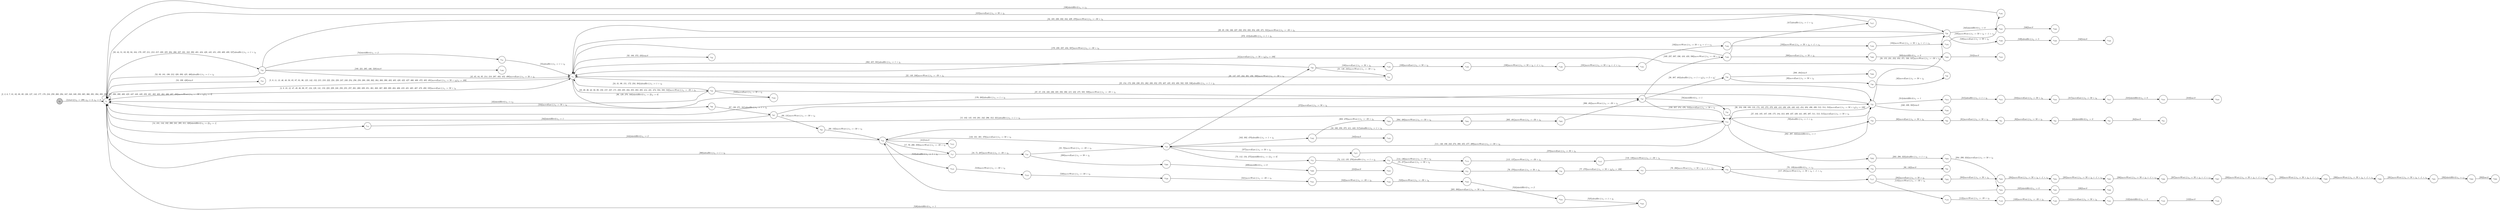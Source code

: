 digraph EFSM{
  graph [rankdir="LR", fontname="Latin Modern Math"];
  node [color="black", fillcolor="white", shape="circle", style="filled", fontname="Latin Modern Math"];
  edge [fontname="Latin Modern Math"];

  s0[fillcolor="gray", label=<s<sub>0</sub>>];
  s1[label=<s<sub>1</sub>>];
  s4[label=<s<sub>4</sub>>];
  s14[label=<s<sub>14</sub>>];
  s15[label=<s<sub>15</sub>>];
  s16[label=<s<sub>16</sub>>];
  s17[label=<s<sub>17</sub>>];
  s18[label=<s<sub>18</sub>>];
  s19[label=<s<sub>19</sub>>];
  s20[label=<s<sub>20</sub>>];
  s21[label=<s<sub>21</sub>>];
  s23[label=<s<sub>23</sub>>];
  s25[label=<s<sub>25</sub>>];
  s28[label=<s<sub>28</sub>>];
  s32[label=<s<sub>32</sub>>];
  s33[label=<s<sub>33</sub>>];
  s37[label=<s<sub>37</sub>>];
  s38[label=<s<sub>38</sub>>];
  s39[label=<s<sub>39</sub>>];
  s40[label=<s<sub>40</sub>>];
  s53[label=<s<sub>53</sub>>];
  s54[label=<s<sub>54</sub>>];
  s58[label=<s<sub>58</sub>>];
  s59[label=<s<sub>59</sub>>];
  s60[label=<s<sub>60</sub>>];
  s61[label=<s<sub>61</sub>>];
  s62[label=<s<sub>62</sub>>];
  s63[label=<s<sub>63</sub>>];
  s64[label=<s<sub>64</sub>>];
  s66[label=<s<sub>66</sub>>];
  s67[label=<s<sub>67</sub>>];
  s68[label=<s<sub>68</sub>>];
  s73[label=<s<sub>73</sub>>];
  s74[label=<s<sub>74</sub>>];
  s75[label=<s<sub>75</sub>>];
  s76[label=<s<sub>76</sub>>];
  s77[label=<s<sub>77</sub>>];
  s78[label=<s<sub>78</sub>>];
  s79[label=<s<sub>79</sub>>];
  s80[label=<s<sub>80</sub>>];
  s114[label=<s<sub>114</sub>>];
  s115[label=<s<sub>115</sub>>];
  s117[label=<s<sub>117</sub>>];
  s118[label=<s<sub>118</sub>>];
  s119[label=<s<sub>119</sub>>];
  s120[label=<s<sub>120</sub>>];
  s121[label=<s<sub>121</sub>>];
  s122[label=<s<sub>122</sub>>];
  s123[label=<s<sub>123</sub>>];
  s162[label=<s<sub>162</sub>>];
  s163[label=<s<sub>163</sub>>];
  s169[label=<s<sub>169</sub>>];
  s180[label=<s<sub>180</sub>>];
  s188[label=<s<sub>188</sub>>];
  s189[label=<s<sub>189</sub>>];
  s190[label=<s<sub>190</sub>>];
  s191[label=<s<sub>191</sub>>];
  s192[label=<s<sub>192</sub>>];
  s193[label=<s<sub>193</sub>>];
  s194[label=<s<sub>194</sub>>];
  s195[label=<s<sub>195</sub>>];
  s202[label=<s<sub>202</sub>>];
  s203[label=<s<sub>203</sub>>];
  s204[label=<s<sub>204</sub>>];
  s208[label=<s<sub>208</sub>>];
  s209[label=<s<sub>209</sub>>];
  s210[label=<s<sub>210</sub>>];
  s240[label=<s<sub>240</sub>>];
  s282[label=<s<sub>282</sub>>];
  s283[label=<s<sub>283</sub>>];
  s284[label=<s<sub>284</sub>>];
  s285[label=<s<sub>285</sub>>];
  s286[label=<s<sub>286</sub>>];
  s287[label=<s<sub>287</sub>>];
  s288[label=<s<sub>288</sub>>];
  s289[label=<s<sub>289</sub>>];
  s290[label=<s<sub>290</sub>>];
  s291[label=<s<sub>291</sub>>];
  s292[label=<s<sub>292</sub>>];
  s293[label=<s<sub>293</sub>>];
  s303[label=<s<sub>303</sub>>];
  s304[label=<s<sub>304</sub>>];
  s305[label=<s<sub>305</sub>>];
  s308[label=<s<sub>308</sub>>];
  s309[label=<s<sub>309</sub>>];
  s310[label=<s<sub>310</sub>>];
  s314[label=<s<sub>314</sub>>];
  s315[label=<s<sub>315</sub>>];
  s316[label=<s<sub>316</sub>>];
  s317[label=<s<sub>317</sub>>];
  s318[label=<s<sub>318</sub>>];
  s319[label=<s<sub>319</sub>>];
  s325[label=<s<sub>325</sub>>];
  s326[label=<s<sub>326</sub>>];
  s345[label=<s<sub>345</sub>>];
  s346[label=<s<sub>346</sub>>];
  s377[label=<s<sub>377</sub>>];
  s388[label=<s<sub>388</sub>>];
  s412[label=<s<sub>412</sub>>];
  s417[label=<s<sub>417</sub>>];
  s518[label=<s<sub>518</sub>>];
  s519[label=<s<sub>519</sub>>];
  s520[label=<s<sub>520</sub>>];
  s521[label=<s<sub>521</sub>>];
  s522[label=<s<sub>522</sub>>];
  s523[label=<s<sub>523</sub>>];
  s524[label=<s<sub>524</sub>>];
  s525[label=<s<sub>525</sub>>];
  s533[label=<s<sub>533</sub>>];
  s538[label=<s<sub>538</sub>>];
  s539[label=<s<sub>539</sub>>];
  s540[label=<s<sub>540</sub>>];

  s0->s1[label=<<i> [1]start:2/o<sub>1</sub> := 200, o<sub>2</sub> := 3, o<sub>3</sub> := 0</i>>];
  s18->s19[label=<<i> [19, 72]moveWest:1/o<sub>1</sub> := -50 + i<sub>0</sub></i>>];
  s20->s21[label=<<i> [21, 148, 245]moveWest:1/o<sub>1</sub> := -50 + i<sub>0</sub></i>>];
  s23->s4[label=<<i> [24, 31, 99, 151, 172, 234, 384]alienHit:1/o<sub>1</sub> := 1 + i<sub>0</sub></i>>];
  s38->s39[label=<<i> [39]moveEast:1/o<sub>1</sub> := 50 + i<sub>0</sub></i>>];
  s39->s40[label=<<i> [40]moveEast:1/o<sub>1</sub> := 50 + i<sub>0</sub></i>>];
  s40->s4[label=<<i> [41]moveEast:1/o<sub>1</sub> := 50 + i<sub>0</sub>&#91;r<sub>3</sub> := 100&#93;</i>>];
  s23->s1[label=<<i> [43]shieldHit:0/o<sub>1</sub> := r<sub>2</sub></i>>];
  s33->s1[label=<<i> [52, 93, 181, 198, 212, 328, 393, 425, 460]alienHit:1/o<sub>1</sub> := 1 + i<sub>0</sub></i>>];
  s33->s54[label=<<i> [54]shieldHit:0/o<sub>1</sub> := 2</i>>];
  s54->s4[label=<<i> [55]alienHit:1/o<sub>1</sub> := 1 + i<sub>0</sub></i>>];
  s37->s58[label=<<i> [58]shieldHit:0/o<sub>1</sub> := 1</i>>];
  s58->s59[label=<<i> [59]alienHit:1/o<sub>1</sub> := 1 + i<sub>0</sub></i>>];
  s59->s60[label=<<i> [60]moveEast:1/o<sub>1</sub> := 50 + i<sub>0</sub></i>>];
  s60->s61[label=<<i> [61]moveEast:1/o<sub>1</sub> := 50 + i<sub>0</sub></i>>];
  s61->s62[label=<<i> [62]moveEast:1/o<sub>1</sub> := 50 + i<sub>0</sub></i>>];
  s62->s63[label=<<i> [63]shieldHit:0/o<sub>1</sub> := 0</i>>];
  s63->s64[label=<<i> [64]lose:0</i>>];
  s67->s68[label=<<i> [68, 131]moveWest:1/o<sub>1</sub> := -50 + i<sub>0</sub></i>>];
  s68->s16[label=<<i> [69, 132]moveWest:1/o<sub>1</sub> := -50 + i<sub>0</sub></i>>];
  s16->s17[label=<<i> [17, 70, 206, 359]moveWest:1/o<sub>1</sub> := -50 + i<sub>0</sub></i>>];
  s74->s75[label=<<i> [75, 277]moveEast:1/o<sub>1</sub> := 50 + i<sub>0</sub></i>>];
  s75->s76[label=<<i> [76, 278]moveEast:1/o<sub>1</sub> := 50 + i<sub>0</sub></i>>];
  s76->s77[label=<<i> [77, 279]moveEast:1/o<sub>1</sub> := 50 + i<sub>0</sub>&#91;r<sub>3</sub> := 100&#93;</i>>];
  s77->s78[label=<<i> [78, 280]moveWest:1/o<sub>1</sub> := 50 + i<sub>0</sub> + -1 &times; r<sub>3</sub></i>>];
  s78->s79[label=<<i> [79, 139]shieldHit:0/o<sub>1</sub> := r<sub>2</sub></i>>];
  s79->s80[label=<<i> [80, 140]lose:0</i>>];
  s74->s114[label=<<i> [114, 136]moveWest:1/o<sub>1</sub> := -50 + i<sub>0</sub></i>>];
  s114->s115[label=<<i> [115, 137]moveWest:1/o<sub>1</sub> := -50 + i<sub>0</sub></i>>];
  s115->s78[label=<<i> [116, 138]moveWest:1/o<sub>1</sub> := -50 + i<sub>0</sub></i>>];
  s78->s117[label=<<i> [117, 281]moveWest:1/o<sub>1</sub> := 50 + i<sub>0</sub> + -1 &times; r<sub>3</sub></i>>];
  s117->s118[label=<<i> [118]moveWest:1/o<sub>1</sub> := -50 + i<sub>0</sub></i>>];
  s118->s119[label=<<i> [119]moveWest:1/o<sub>1</sub> := -50 + i<sub>0</sub></i>>];
  s119->s120[label=<<i> [120]moveWest:1/o<sub>1</sub> := -50 + i<sub>0</sub></i>>];
  s120->s121[label=<<i> [121]moveEast:1/o<sub>1</sub> := 50 + i<sub>0</sub></i>>];
  s121->s122[label=<<i> [122]shieldHit:0/o<sub>1</sub> := 0</i>>];
  s122->s123[label=<<i> [123]lose:0</i>>];
  s4->s66[label=<<i> [66, 129, 270, 340]shieldHit:0/o<sub>1</sub> := 2&#91;r<sub>2</sub> := 0&#93;</i>>];
  s16->s19[label=<<i> [133, 161, 301, 376]moveEast:1/o<sub>1</sub> := 50 + i<sub>0</sub></i>>];
  s19->s73[label=<<i> [73, 112, 134, 275]shieldHit:0/o<sub>1</sub> := 1&#91;r<sub>2</sub> := 0&#93;</i>>];
  s73->s74[label=<<i> [74, 113, 135, 276]alienHit:1/o<sub>1</sub> := 1 + i<sub>0</sub></i>>];
  s162->s163[label=<<i> [163]win:0</i>>];
  s25->s1[label=<<i> [176, 263]alienHit:1/o<sub>1</sub> := 1 + i<sub>0</sub></i>>];
  s1->s14[label=<<i> [14, 101, 144, 182, 200, 241, 295, 311, 320]shieldHit:0/o<sub>1</sub> := 2&#91;r<sub>2</sub> := 1&#93;</i>>];
  s20->s188[label=<<i> [188]moveEast:1/o<sub>1</sub> := 50 + i<sub>0</sub></i>>];
  s188->s189[label=<<i> [189]moveEast:1/o<sub>1</sub> := 50 + i<sub>0</sub></i>>];
  s189->s190[label=<<i> [190]moveWest:1/o<sub>1</sub> := 50 + i<sub>0</sub> + -1 &times; r<sub>3</sub></i>>];
  s190->s191[label=<<i> [191]moveWest:1/o<sub>1</sub> := 50 + i<sub>0</sub> + -1 &times; r<sub>3</sub></i>>];
  s191->s192[label=<<i> [192]moveWest:1/o<sub>1</sub> := 50 + i<sub>0</sub> + -1 &times; r<sub>3</sub></i>>];
  s192->s193[label=<<i> [193]moveWest:1/o<sub>1</sub> := 50 + i<sub>0</sub> + -1 &times; r<sub>3</sub></i>>];
  s193->s194[label=<<i> [194]moveWest:1/o<sub>1</sub> := 50 + i<sub>0</sub> + -1 &times; r<sub>3</sub></i>>];
  s194->s195[label=<<i> [195]moveWest:1/o<sub>1</sub> := 50 + i<sub>0</sub> + -1 &times; r<sub>3</sub></i>>];
  s195->s1[label=<<i> [196]shieldHit:0/o<sub>1</sub> := r<sub>2</sub></i>>];
  s204->s16[label=<<i> [205, 300]moveEast:1/o<sub>1</sub> := 50 + i<sub>0</sub></i>>];
  s17->s18[label=<<i> [18, 71, 207]moveWest:1/o<sub>1</sub> := -50 + i<sub>0</sub></i>>];
  s18->s208[label=<<i> [208]moveEast:1/o<sub>1</sub> := 50 + i<sub>0</sub></i>>];
  s208->s209[label=<<i> [209]shieldHit:0/o<sub>1</sub> := 0</i>>];
  s209->s210[label=<<i> [210]lose:0</i>>];
  s33->s4[label=<<i> [45, 65, 84, 95, 214, 218, 267, 402, 452, 490]moveEast:1/o<sub>1</sub> := 50 + i<sub>0</sub></i>>];
  s21->s4[label=<<i> [22, 149, 246]moveWest:1/o<sub>1</sub> := -50 + i<sub>0</sub></i>>];
  s28->s4[label=<<i> [29, 35, 156, 166, 227, 232, 253, 333, 354, 430, 471, 531]moveWest:1/o<sub>1</sub> := -50 + i<sub>0</sub></i>>];
  s66->s67[label=<<i> [67, 130, 271, 341]alienHit:1/o<sub>1</sub> := 1 + i<sub>0</sub></i>>];
  s67->s25[label=<<i> [272]moveEast:1/o<sub>1</sub> := 50 + i<sub>0</sub></i>>];
  s25->s15[label=<<i> [26, 104, 106, 108, 110, 174, 185, 273, 379, 408, 410, 436, 438, 440, 442, 454, 494, 496, 498, 512, 514, 516]moveEast:1/o<sub>1</sub> := 50 + i<sub>0</sub>&#91;r<sub>3</sub> := 100&#93;</i>>];
  s117->s282[label=<<i> [282]moveEast:1/o<sub>1</sub> := 50 + i<sub>0</sub></i>>];
  s282->s283[label=<<i> [283]moveEast:1/o<sub>1</sub> := 50 + i<sub>0</sub></i>>];
  s283->s284[label=<<i> [284]moveWest:1/o<sub>1</sub> := 50 + i<sub>0</sub> + -1 &times; r<sub>3</sub></i>>];
  s284->s285[label=<<i> [285]moveWest:1/o<sub>1</sub> := 50 + i<sub>0</sub> + -1 &times; r<sub>3</sub></i>>];
  s285->s286[label=<<i> [286]moveWest:1/o<sub>1</sub> := 50 + i<sub>0</sub> + -1 &times; r<sub>3</sub></i>>];
  s286->s287[label=<<i> [287]moveWest:1/o<sub>1</sub> := 50 + i<sub>0</sub> + -1 &times; r<sub>3</sub></i>>];
  s287->s288[label=<<i> [288]moveWest:1/o<sub>1</sub> := 50 + i<sub>0</sub> + -1 &times; r<sub>3</sub></i>>];
  s288->s289[label=<<i> [289]moveWest:1/o<sub>1</sub> := 50 + i<sub>0</sub> + -1 &times; r<sub>3</sub></i>>];
  s289->s290[label=<<i> [290]moveWest:1/o<sub>1</sub> := 50 + i<sub>0</sub> + -1 &times; r<sub>3</sub></i>>];
  s290->s291[label=<<i> [291]moveWest:1/o<sub>1</sub> := 50 + i<sub>0</sub> + -1 &times; r<sub>3</sub></i>>];
  s291->s292[label=<<i> [292]shieldHit:0/o<sub>1</sub> := r<sub>2</sub></i>>];
  s292->s293[label=<<i> [293]lose:0</i>>];
  s14->s15[label=<<i> [15, 102, 145, 183, 201, 242, 296, 312, 321]alienHit:1/o<sub>1</sub> := 1 + i<sub>0</sub></i>>];
  s19->s162[label=<<i> [162, 302, 478]alienHit:1/o<sub>1</sub> := 1 + i<sub>0</sub></i>>];
  s162->s303[label=<<i> [303, 479]moveWest:1/o<sub>1</sub> := -50 + i<sub>0</sub></i>>];
  s303->s304[label=<<i> [304, 480]moveWest:1/o<sub>1</sub> := -50 + i<sub>0</sub></i>>];
  s304->s305[label=<<i> [305, 481]moveWest:1/o<sub>1</sub> := -50 + i<sub>0</sub></i>>];
  s305->s37[label=<<i> [306, 482]moveWest:1/o<sub>1</sub> := -50 + i<sub>0</sub></i>>];
  s37->s169[label=<<i> [169, 237, 307, 336, 416, 433, 506]moveWest:1/o<sub>1</sub> := -50 + i<sub>0</sub></i>>];
  s169->s308[label=<<i> [308]moveEast:1/o<sub>1</sub> := 50 + i<sub>0</sub></i>>];
  s308->s309[label=<<i> [309]shieldHit:0/o<sub>1</sub> := 0</i>>];
  s309->s310[label=<<i> [310]lose:0</i>>];
  s25->s314[label=<<i> [314]shieldHit:0/o<sub>1</sub> := 1</i>>];
  s314->s315[label=<<i> [315]alienHit:1/o<sub>1</sub> := 1 + i<sub>0</sub></i>>];
  s315->s316[label=<<i> [316]moveEast:1/o<sub>1</sub> := 50 + i<sub>0</sub></i>>];
  s316->s317[label=<<i> [317]moveEast:1/o<sub>1</sub> := 50 + i<sub>0</sub></i>>];
  s317->s318[label=<<i> [318]shieldHit:0/o<sub>1</sub> := 0</i>>];
  s318->s319[label=<<i> [319]lose:0</i>>];
  s15->s202[label=<<i> [202, 297, 322]shieldHit:0/o<sub>1</sub> := 1</i>>];
  s202->s203[label=<<i> [203, 298, 323]alienHit:1/o<sub>1</sub> := 1 + i<sub>0</sub></i>>];
  s203->s204[label=<<i> [204, 299, 324]moveEast:1/o<sub>1</sub> := 50 + i<sub>0</sub></i>>];
  s204->s325[label=<<i> [325]shieldHit:0/o<sub>1</sub> := 0</i>>];
  s325->s326[label=<<i> [326]lose:0</i>>];
  s169->s4[label=<<i> [170, 238, 337, 434, 507]moveWest:1/o<sub>1</sub> := -50 + i<sub>0</sub></i>>];
  s25->s240[label=<<i> [240, 339, 503]win:0</i>>];
  s67->s1[label=<<i> [342]shieldHit:0/o<sub>1</sub> := 1</i>>];
  s28->s345[label=<<i> [345]shieldHit:0/o<sub>1</sub> := 0</i>>];
  s345->s346[label=<<i> [346]lose:0</i>>];
  s37->s15[label=<<i> [159, 357, 374, 476, 510]moveEast:1/o<sub>1</sub> := 50 + i<sub>0</sub></i>>];
  s17->s1[label=<<i> [360]alienHit:1/o<sub>1</sub> := 1 + i<sub>0</sub></i>>];
  s1->s1[label=<<i> [2, 3, 6, 7, 81, 82, 88, 89, 126, 127, 143, 177, 178, 216, 259, 260, 294, 347, 348, 349, 350, 365, 366, 391, 394, 395, 396, 397, 398, 399, 400, 423, 447, 448, 449, 450, 461, 462, 463, 464, 486, 487, 488]moveWest:1/o<sub>1</sub> := -50 + i<sub>0</sub>&#91;r<sub>2</sub> := 0&#93;</i>>];
  s4->s1[label=<<i> [5, 9, 11, 13, 46, 48, 50, 85, 87, 91, 96, 125, 142, 152, 215, 219, 222, 224, 228, 247, 249, 254, 256, 258, 268, 330, 362, 364, 368, 390, 403, 405, 420, 422, 427, 466, 468, 472, 485, 491]moveEast:1/o<sub>1</sub> := 50 + i<sub>0</sub>&#91;r<sub>3</sub> := 100&#93;</i>>];
  s4->s25[label=<<i> [25, 154, 173, 230, 239, 251, 262, 338, 352, 370, 407, 435, 453, 493, 502, 529, 536]alienHit:1/o<sub>1</sub> := 1 + i<sub>0</sub></i>>];
  s25->s28[label=<<i> [28, 155, 231, 252, 353, 371, 530, 537]moveWest:1/o<sub>1</sub> := -50 + i<sub>0</sub></i>>];
  s28->s4[label=<<i> [372, 413]alienHit:1/o<sub>1</sub> := 1 + i<sub>0</sub></i>>];
  s19->s377[label=<<i> [377]moveEast:1/o<sub>1</sub> := 50 + i<sub>0</sub></i>>];
  s377->s25[label=<<i> [378]moveEast:1/o<sub>1</sub> := 50 + i<sub>0</sub></i>>];
  s38->s388[label=<<i> [388, 484]win:0</i>>];
  s15->s16[label=<<i> [16, 160, 358, 375, 411, 443, 517]alienHit:1/o<sub>1</sub> := 1 + i<sub>0</sub></i>>];
  s16->s412[label=<<i> [412]win:0</i>>];
  s4->s23[label=<<i> [23, 30, 36, 42, 56, 98, 150, 157, 167, 171, 233, 235, 334, 355, 383, 385, 414, 431, 474, 504, 508, 532]moveWest:1/o<sub>1</sub> := -50 + i<sub>0</sub></i>>];
  s23->s37[label=<<i> [37, 57, 158, 168, 236, 335, 356, 386, 415, 432, 475, 505, 509]moveWest:1/o<sub>1</sub> := -50 + i<sub>0</sub></i>>];
  s169->s417[label=<<i> [417]alienHit:1/o<sub>1</sub> := 1 + i<sub>0</sub></i>>];
  s417->s1[label=<<i> [418]moveEast:1/o<sub>1</sub> := 50 + i<sub>0</sub></i>>];
  s1->s4[label=<<i> [4, 8, 10, 12, 47, 49, 86, 90, 97, 124, 128, 141, 153, 223, 229, 248, 250, 255, 257, 261, 269, 329, 351, 361, 363, 367, 369, 389, 404, 406, 419, 421, 465, 467, 473, 492, 535]moveEast:1/o<sub>1</sub> := 50 + i<sub>0</sub></i>>];
  s1->s53[label=<<i> [53, 199, 426]win:0</i>>];
  s15->s25[label=<<i> [27, 103, 105, 107, 109, 175, 184, 313, 409, 437, 439, 441, 495, 497, 511, 513, 515]moveEast:1/o<sub>1</sub> := 50 + i<sub>0</sub></i>>];
  s16->s1[label=<<i> [444]shieldHit:0/o<sub>1</sub> := 2</i>>];
  s1->s33[label=<<i> [33, 44, 51, 83, 92, 94, 164, 179, 197, 211, 213, 217, 220, 225, 264, 266, 327, 331, 343, 392, 401, 424, 428, 445, 451, 459, 469, 489, 527]alienHit:1/o<sub>1</sub> := 1 + i<sub>0</sub></i>>];
  s33->s180[label=<<i> [180, 221, 265, 446, 528]win:0</i>>];
  s4->s32[label=<<i> [32, 100, 373, 458]win:0</i>>];
  s33->s28[label=<<i> [34, 165, 226, 332, 344, 429, 470]moveWest:1/o<sub>1</sub> := -50 + i<sub>0</sub></i>>];
  s37->s38[label=<<i> [38, 387, 483]alienHit:1/o<sub>1</sub> := 1 + i<sub>0</sub>&#91;r<sub>2</sub> := 2 &times; i<sub>0</sub>&#93;</i>>];
  s15->s19[label=<<i> [111, 146, 186, 243, 274, 380, 455, 477, 499]moveWest:1/o<sub>1</sub> := -50 + i<sub>0</sub></i>>];
  s19->s20[label=<<i> [20, 147, 187, 244, 381, 456, 500]moveWest:1/o<sub>1</sub> := -50 + i<sub>0</sub></i>>];
  s20->s4[label=<<i> [382, 457, 501]alienHit:1/o<sub>1</sub> := 1 + i<sub>0</sub></i>>];
  s16->s518[label=<<i> [518]alienHit:1/o<sub>1</sub> := 1 + i<sub>0</sub></i>>];
  s518->s519[label=<<i> [519]moveWest:1/o<sub>1</sub> := -50 + i<sub>0</sub></i>>];
  s519->s520[label=<<i> [520]moveWest:1/o<sub>1</sub> := -50 + i<sub>0</sub></i>>];
  s520->s521[label=<<i> [521]moveWest:1/o<sub>1</sub> := -50 + i<sub>0</sub></i>>];
  s521->s522[label=<<i> [522]moveWest:1/o<sub>1</sub> := -50 + i<sub>0</sub></i>>];
  s522->s523[label=<<i> [523]moveWest:1/o<sub>1</sub> := -50 + i<sub>0</sub></i>>];
  s523->s524[label=<<i> [524]shieldHit:0/o<sub>1</sub> := 2</i>>];
  s524->s525[label=<<i> [525]alienHit:1/o<sub>1</sub> := 1 + i<sub>0</sub></i>>];
  s525->s1[label=<<i> [526]shieldHit:0/o<sub>1</sub> := 1</i>>];
  s23->s533[label=<<i> [533]moveEast:1/o<sub>1</sub> := 50 + i<sub>0</sub></i>>];
  s533->s1[label=<<i> [534]moveEast:1/o<sub>1</sub> := 50 + i<sub>0</sub></i>>];
  s28->s538[label=<<i> [538]moveEast:1/o<sub>1</sub> := 50 + i<sub>0</sub></i>>];
  s538->s539[label=<<i> [539]alienHit:1/o<sub>1</sub> := 5</i>>];
  s539->s540[label=<<i> [540]win:0</i>>];
}
